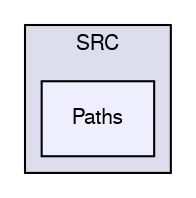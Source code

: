 digraph "SRC/Paths" {
  bgcolor=transparent;
  compound=true
  node [ fontsize="10", fontname="FreeSans"];
  edge [ labelfontsize="10", labelfontname="FreeSans"];
  subgraph clusterdir_1e771ff450ae847412a8c28572c155bb {
    graph [ bgcolor="#ddddee", pencolor="black", label="SRC" fontname="FreeSans", fontsize="10", URL="dir_1e771ff450ae847412a8c28572c155bb.html"]
  dir_bdc70c1285e289e0afe9da249cc18709 [shape=box, label="Paths", style="filled", fillcolor="#eeeeff", pencolor="black", URL="dir_bdc70c1285e289e0afe9da249cc18709.html"];
  }
}
